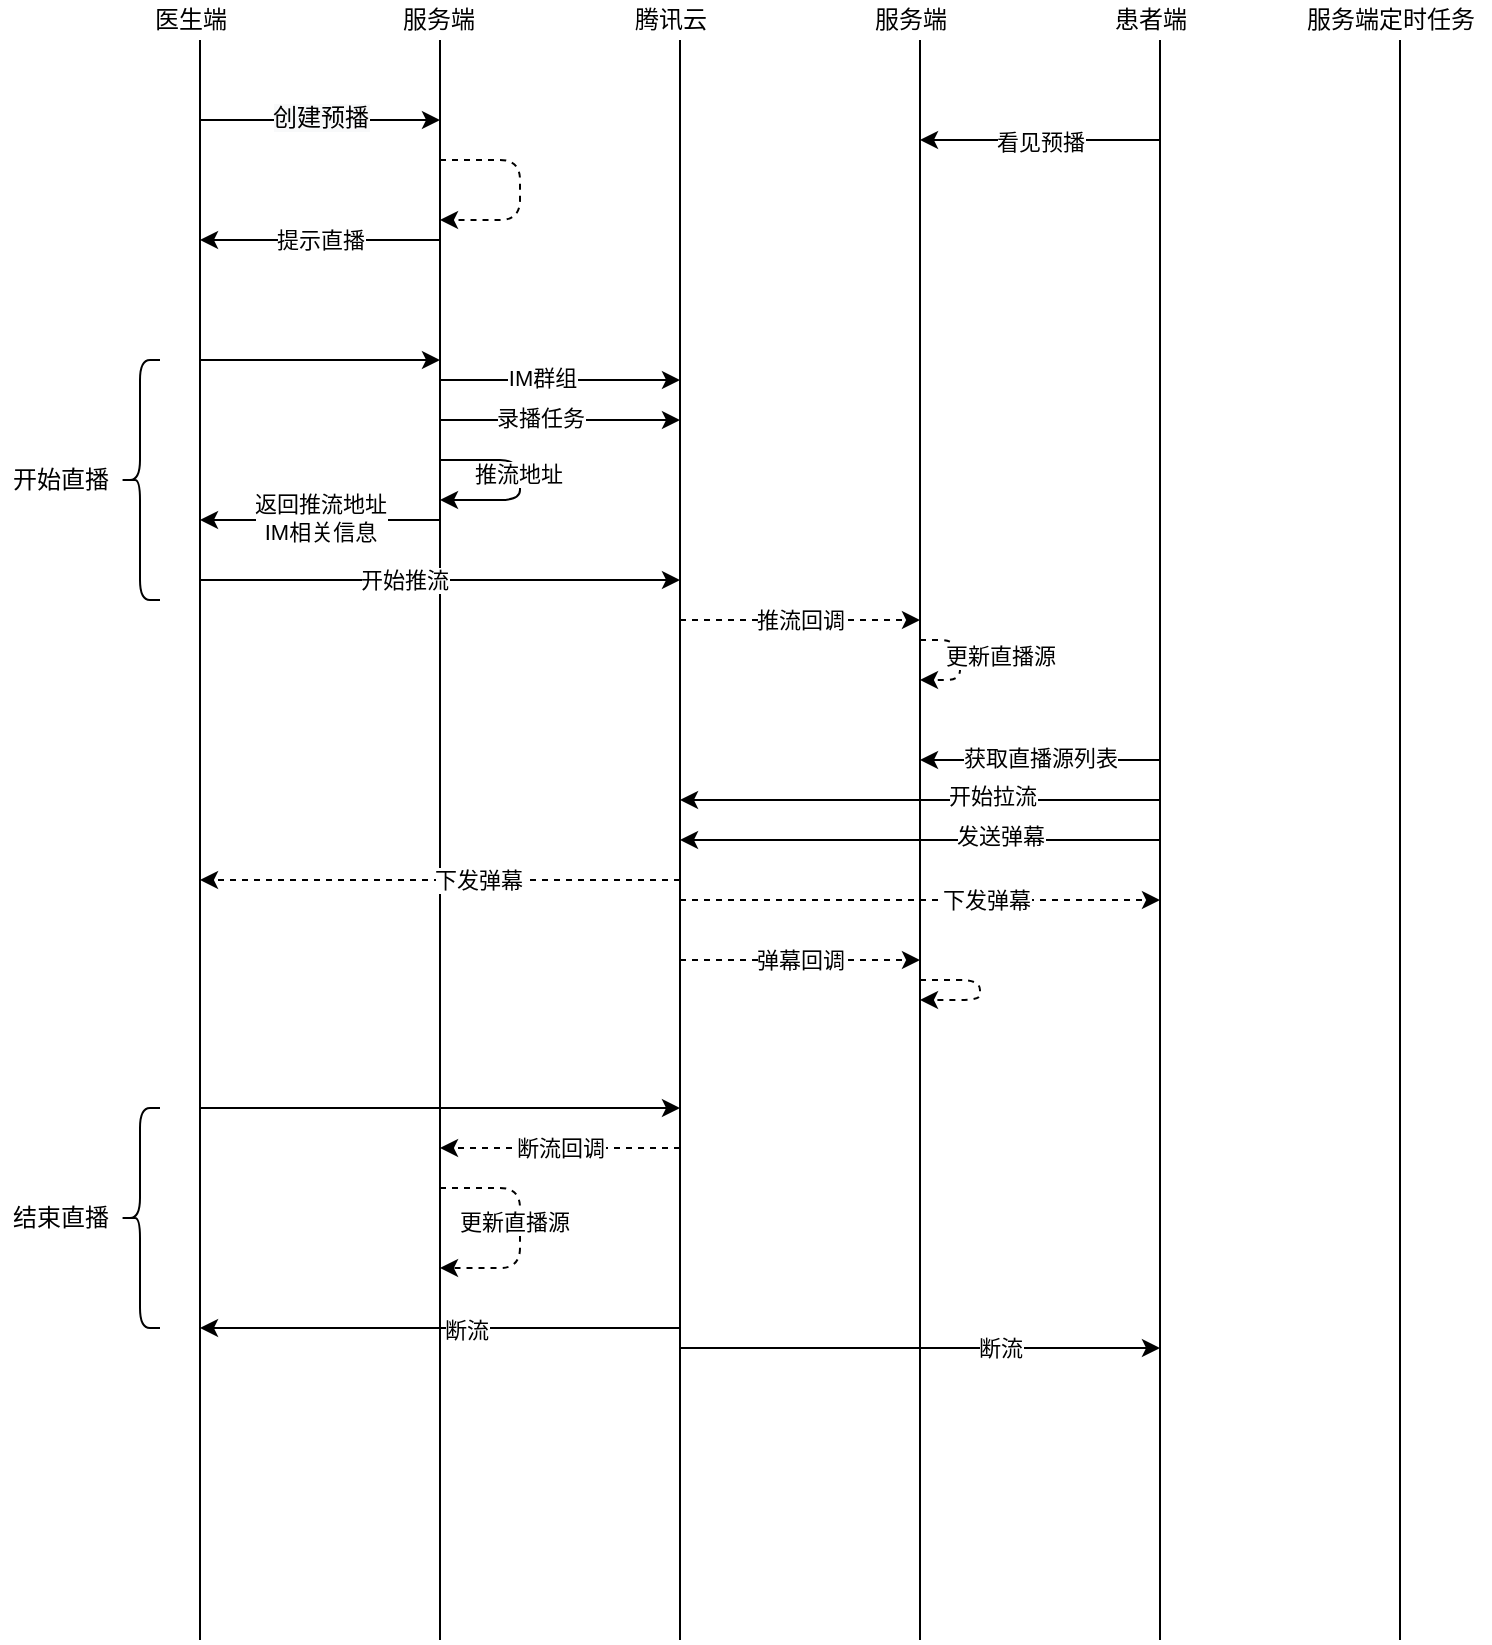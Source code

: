<mxfile version="13.1.11" type="github">
  <diagram id="s6GvzhyZXyXigpIVoT9W" name="Page-1">
    <mxGraphModel dx="1033" dy="593" grid="1" gridSize="10" guides="1" tooltips="1" connect="1" arrows="1" fold="1" page="1" pageScale="1" pageWidth="827" pageHeight="1169" math="0" shadow="0">
      <root>
        <mxCell id="0" />
        <mxCell id="1" parent="0" />
        <mxCell id="MGwzuce8domgcDsSt-gz-1" value="" style="endArrow=none;html=1;" parent="1" edge="1">
          <mxGeometry width="50" height="50" relative="1" as="geometry">
            <mxPoint x="320" y="960" as="sourcePoint" />
            <mxPoint x="320" y="160" as="targetPoint" />
          </mxGeometry>
        </mxCell>
        <mxCell id="MGwzuce8domgcDsSt-gz-2" value="" style="endArrow=none;html=1;" parent="1" edge="1">
          <mxGeometry width="50" height="50" relative="1" as="geometry">
            <mxPoint x="440" y="960" as="sourcePoint" />
            <mxPoint x="440" y="160" as="targetPoint" />
          </mxGeometry>
        </mxCell>
        <mxCell id="MGwzuce8domgcDsSt-gz-3" value="" style="endArrow=none;html=1;" parent="1" edge="1">
          <mxGeometry width="50" height="50" relative="1" as="geometry">
            <mxPoint x="560" y="960" as="sourcePoint" />
            <mxPoint x="560" y="160" as="targetPoint" />
          </mxGeometry>
        </mxCell>
        <mxCell id="MGwzuce8domgcDsSt-gz-4" value="医生端" style="text;html=1;align=center;verticalAlign=middle;resizable=0;points=[];autosize=1;" parent="1" vertex="1">
          <mxGeometry x="290" y="140" width="50" height="20" as="geometry" />
        </mxCell>
        <mxCell id="MGwzuce8domgcDsSt-gz-5" value="服务端" style="text;html=1;align=center;verticalAlign=middle;resizable=0;points=[];autosize=1;" parent="1" vertex="1">
          <mxGeometry x="414" y="140" width="50" height="20" as="geometry" />
        </mxCell>
        <mxCell id="MGwzuce8domgcDsSt-gz-6" value="腾讯云" style="text;html=1;align=center;verticalAlign=middle;resizable=0;points=[];autosize=1;" parent="1" vertex="1">
          <mxGeometry x="530" y="140" width="50" height="20" as="geometry" />
        </mxCell>
        <mxCell id="MGwzuce8domgcDsSt-gz-7" value="" style="endArrow=classic;html=1;" parent="1" edge="1">
          <mxGeometry width="50" height="50" relative="1" as="geometry">
            <mxPoint x="320" y="200" as="sourcePoint" />
            <mxPoint x="440" y="200" as="targetPoint" />
          </mxGeometry>
        </mxCell>
        <mxCell id="MGwzuce8domgcDsSt-gz-8" value="&lt;span style=&quot;font-size: 12px ; background-color: rgb(248 , 249 , 250)&quot;&gt;创建预播&lt;/span&gt;" style="edgeLabel;html=1;align=center;verticalAlign=middle;resizable=0;points=[];" parent="MGwzuce8domgcDsSt-gz-7" vertex="1" connectable="0">
          <mxGeometry x="-0.311" y="1" relative="1" as="geometry">
            <mxPoint x="18.62" as="offset" />
          </mxGeometry>
        </mxCell>
        <mxCell id="MGwzuce8domgcDsSt-gz-9" value="" style="endArrow=none;html=1;" parent="1" edge="1">
          <mxGeometry width="50" height="50" relative="1" as="geometry">
            <mxPoint x="680" y="960" as="sourcePoint" />
            <mxPoint x="680" y="160" as="targetPoint" />
          </mxGeometry>
        </mxCell>
        <mxCell id="MGwzuce8domgcDsSt-gz-10" value="" style="endArrow=none;html=1;" parent="1" edge="1">
          <mxGeometry width="50" height="50" relative="1" as="geometry">
            <mxPoint x="800" y="960" as="sourcePoint" />
            <mxPoint x="800" y="160" as="targetPoint" />
          </mxGeometry>
        </mxCell>
        <mxCell id="MGwzuce8domgcDsSt-gz-11" value="服务端" style="text;html=1;align=center;verticalAlign=middle;resizable=0;points=[];autosize=1;" parent="1" vertex="1">
          <mxGeometry x="650" y="140" width="50" height="20" as="geometry" />
        </mxCell>
        <mxCell id="MGwzuce8domgcDsSt-gz-12" value="患者端" style="text;html=1;align=center;verticalAlign=middle;resizable=0;points=[];autosize=1;" parent="1" vertex="1">
          <mxGeometry x="770" y="140" width="50" height="20" as="geometry" />
        </mxCell>
        <mxCell id="MGwzuce8domgcDsSt-gz-13" value="" style="endArrow=classic;html=1;" parent="1" edge="1">
          <mxGeometry width="50" height="50" relative="1" as="geometry">
            <mxPoint x="800" y="210" as="sourcePoint" />
            <mxPoint x="680" y="210" as="targetPoint" />
          </mxGeometry>
        </mxCell>
        <mxCell id="MGwzuce8domgcDsSt-gz-14" value="看见预播" style="edgeLabel;html=1;align=center;verticalAlign=middle;resizable=0;points=[];" parent="MGwzuce8domgcDsSt-gz-13" vertex="1" connectable="0">
          <mxGeometry x="0.197" y="1" relative="1" as="geometry">
            <mxPoint x="11.72" as="offset" />
          </mxGeometry>
        </mxCell>
        <mxCell id="MGwzuce8domgcDsSt-gz-15" value="" style="endArrow=classic;html=1;dashed=1;" parent="1" edge="1">
          <mxGeometry width="50" height="50" relative="1" as="geometry">
            <mxPoint x="440" y="220" as="sourcePoint" />
            <mxPoint x="440" y="250" as="targetPoint" />
            <Array as="points">
              <mxPoint x="480" y="220" />
              <mxPoint x="480" y="250" />
            </Array>
          </mxGeometry>
        </mxCell>
        <mxCell id="MGwzuce8domgcDsSt-gz-16" value="" style="endArrow=classic;html=1;" parent="1" edge="1">
          <mxGeometry width="50" height="50" relative="1" as="geometry">
            <mxPoint x="440" y="260" as="sourcePoint" />
            <mxPoint x="320" y="260" as="targetPoint" />
          </mxGeometry>
        </mxCell>
        <mxCell id="MGwzuce8domgcDsSt-gz-17" value="提示直播" style="edgeLabel;html=1;align=center;verticalAlign=middle;resizable=0;points=[];" parent="MGwzuce8domgcDsSt-gz-16" vertex="1" connectable="0">
          <mxGeometry x="0.277" relative="1" as="geometry">
            <mxPoint x="16.55" as="offset" />
          </mxGeometry>
        </mxCell>
        <mxCell id="MGwzuce8domgcDsSt-gz-18" value="" style="endArrow=classic;html=1;" parent="1" edge="1">
          <mxGeometry width="50" height="50" relative="1" as="geometry">
            <mxPoint x="320" y="320" as="sourcePoint" />
            <mxPoint x="440" y="320" as="targetPoint" />
          </mxGeometry>
        </mxCell>
        <mxCell id="MGwzuce8domgcDsSt-gz-19" value="" style="endArrow=classic;html=1;" parent="1" edge="1">
          <mxGeometry width="50" height="50" relative="1" as="geometry">
            <mxPoint x="440" y="330" as="sourcePoint" />
            <mxPoint x="560" y="330" as="targetPoint" />
          </mxGeometry>
        </mxCell>
        <mxCell id="MGwzuce8domgcDsSt-gz-20" value="IM群组" style="edgeLabel;html=1;align=center;verticalAlign=middle;resizable=0;points=[];" parent="MGwzuce8domgcDsSt-gz-19" vertex="1" connectable="0">
          <mxGeometry x="-0.162" y="1" relative="1" as="geometry">
            <mxPoint as="offset" />
          </mxGeometry>
        </mxCell>
        <mxCell id="MGwzuce8domgcDsSt-gz-21" value="" style="endArrow=classic;html=1;" parent="1" edge="1">
          <mxGeometry width="50" height="50" relative="1" as="geometry">
            <mxPoint x="440" y="370" as="sourcePoint" />
            <mxPoint x="440" y="390" as="targetPoint" />
            <Array as="points">
              <mxPoint x="480" y="370" />
              <mxPoint x="480" y="390" />
            </Array>
          </mxGeometry>
        </mxCell>
        <mxCell id="MGwzuce8domgcDsSt-gz-22" value="推流地址" style="edgeLabel;html=1;align=center;verticalAlign=middle;resizable=0;points=[];" parent="MGwzuce8domgcDsSt-gz-21" vertex="1" connectable="0">
          <mxGeometry x="-0.062" y="-1" relative="1" as="geometry">
            <mxPoint as="offset" />
          </mxGeometry>
        </mxCell>
        <mxCell id="MGwzuce8domgcDsSt-gz-23" value="" style="endArrow=classic;html=1;" parent="1" edge="1">
          <mxGeometry width="50" height="50" relative="1" as="geometry">
            <mxPoint x="440" y="400" as="sourcePoint" />
            <mxPoint x="320" y="400" as="targetPoint" />
          </mxGeometry>
        </mxCell>
        <mxCell id="MGwzuce8domgcDsSt-gz-24" value="返回推流地址&lt;br&gt;IM相关信息" style="edgeLabel;html=1;align=center;verticalAlign=middle;resizable=0;points=[];" parent="MGwzuce8domgcDsSt-gz-23" vertex="1" connectable="0">
          <mxGeometry x="0.392" y="-1" relative="1" as="geometry">
            <mxPoint x="23.45" as="offset" />
          </mxGeometry>
        </mxCell>
        <mxCell id="MGwzuce8domgcDsSt-gz-25" value="" style="shape=curlyBracket;whiteSpace=wrap;html=1;rounded=1;" parent="1" vertex="1">
          <mxGeometry x="280" y="320" width="20" height="120" as="geometry" />
        </mxCell>
        <mxCell id="MGwzuce8domgcDsSt-gz-26" value="开始直播" style="text;html=1;align=center;verticalAlign=middle;resizable=0;points=[];autosize=1;" parent="1" vertex="1">
          <mxGeometry x="220" y="370" width="60" height="20" as="geometry" />
        </mxCell>
        <mxCell id="MGwzuce8domgcDsSt-gz-27" value="" style="endArrow=classic;html=1;" parent="1" edge="1">
          <mxGeometry width="50" height="50" relative="1" as="geometry">
            <mxPoint x="320" y="430" as="sourcePoint" />
            <mxPoint x="560" y="430" as="targetPoint" />
          </mxGeometry>
        </mxCell>
        <mxCell id="MGwzuce8domgcDsSt-gz-28" value="开始推流" style="edgeLabel;html=1;align=center;verticalAlign=middle;resizable=0;points=[];" parent="MGwzuce8domgcDsSt-gz-27" vertex="1" connectable="0">
          <mxGeometry x="-0.15" relative="1" as="geometry">
            <mxPoint as="offset" />
          </mxGeometry>
        </mxCell>
        <mxCell id="MGwzuce8domgcDsSt-gz-29" value="" style="endArrow=classic;html=1;" parent="1" edge="1">
          <mxGeometry width="50" height="50" relative="1" as="geometry">
            <mxPoint x="800" y="520" as="sourcePoint" />
            <mxPoint x="680" y="520" as="targetPoint" />
          </mxGeometry>
        </mxCell>
        <mxCell id="MGwzuce8domgcDsSt-gz-30" value="获取直播源列表" style="edgeLabel;html=1;align=center;verticalAlign=middle;resizable=0;points=[];" parent="MGwzuce8domgcDsSt-gz-29" vertex="1" connectable="0">
          <mxGeometry x="0.541" y="-1" relative="1" as="geometry">
            <mxPoint x="32.41" as="offset" />
          </mxGeometry>
        </mxCell>
        <mxCell id="MGwzuce8domgcDsSt-gz-31" value="" style="endArrow=classic;html=1;dashed=1;" parent="1" edge="1">
          <mxGeometry width="50" height="50" relative="1" as="geometry">
            <mxPoint x="560" y="450" as="sourcePoint" />
            <mxPoint x="680" y="450" as="targetPoint" />
          </mxGeometry>
        </mxCell>
        <mxCell id="MGwzuce8domgcDsSt-gz-32" value="推流回调" style="edgeLabel;html=1;align=center;verticalAlign=middle;resizable=0;points=[];" parent="MGwzuce8domgcDsSt-gz-31" vertex="1" connectable="0">
          <mxGeometry x="-0.288" relative="1" as="geometry">
            <mxPoint x="17.24" as="offset" />
          </mxGeometry>
        </mxCell>
        <mxCell id="MGwzuce8domgcDsSt-gz-33" value="" style="endArrow=classic;html=1;dashed=1;" parent="1" edge="1">
          <mxGeometry width="50" height="50" relative="1" as="geometry">
            <mxPoint x="680" y="460" as="sourcePoint" />
            <mxPoint x="680" y="480" as="targetPoint" />
            <Array as="points">
              <mxPoint x="700" y="460" />
              <mxPoint x="700" y="480" />
            </Array>
          </mxGeometry>
        </mxCell>
        <mxCell id="MGwzuce8domgcDsSt-gz-34" value="更新直播源" style="edgeLabel;html=1;align=center;verticalAlign=middle;resizable=0;points=[];" parent="MGwzuce8domgcDsSt-gz-33" vertex="1" connectable="0">
          <mxGeometry x="-0.085" y="-2" relative="1" as="geometry">
            <mxPoint x="22" as="offset" />
          </mxGeometry>
        </mxCell>
        <mxCell id="MGwzuce8domgcDsSt-gz-35" value="" style="endArrow=classic;html=1;" parent="1" edge="1">
          <mxGeometry width="50" height="50" relative="1" as="geometry">
            <mxPoint x="800" y="540" as="sourcePoint" />
            <mxPoint x="560" y="540" as="targetPoint" />
          </mxGeometry>
        </mxCell>
        <mxCell id="MGwzuce8domgcDsSt-gz-36" value="开始拉流" style="edgeLabel;html=1;align=center;verticalAlign=middle;resizable=0;points=[];" parent="MGwzuce8domgcDsSt-gz-35" vertex="1" connectable="0">
          <mxGeometry x="-0.298" y="-2" relative="1" as="geometry">
            <mxPoint as="offset" />
          </mxGeometry>
        </mxCell>
        <mxCell id="MGwzuce8domgcDsSt-gz-37" value="" style="endArrow=classic;html=1;" parent="1" edge="1">
          <mxGeometry width="50" height="50" relative="1" as="geometry">
            <mxPoint x="800" y="560" as="sourcePoint" />
            <mxPoint x="560" y="560" as="targetPoint" />
          </mxGeometry>
        </mxCell>
        <mxCell id="MGwzuce8domgcDsSt-gz-38" value="发送弹幕" style="edgeLabel;html=1;align=center;verticalAlign=middle;resizable=0;points=[];" parent="MGwzuce8domgcDsSt-gz-37" vertex="1" connectable="0">
          <mxGeometry x="-0.247" y="-2" relative="1" as="geometry">
            <mxPoint x="10.34" as="offset" />
          </mxGeometry>
        </mxCell>
        <mxCell id="MGwzuce8domgcDsSt-gz-39" value="" style="endArrow=classic;html=1;dashed=1;" parent="1" edge="1">
          <mxGeometry width="50" height="50" relative="1" as="geometry">
            <mxPoint x="560" y="580" as="sourcePoint" />
            <mxPoint x="320" y="580" as="targetPoint" />
          </mxGeometry>
        </mxCell>
        <mxCell id="MGwzuce8domgcDsSt-gz-40" value="下发弹幕" style="edgeLabel;html=1;align=center;verticalAlign=middle;resizable=0;points=[];" parent="MGwzuce8domgcDsSt-gz-39" vertex="1" connectable="0">
          <mxGeometry x="-0.154" relative="1" as="geometry">
            <mxPoint as="offset" />
          </mxGeometry>
        </mxCell>
        <mxCell id="MGwzuce8domgcDsSt-gz-41" value="" style="endArrow=classic;html=1;dashed=1;" parent="1" edge="1">
          <mxGeometry width="50" height="50" relative="1" as="geometry">
            <mxPoint x="560" y="590" as="sourcePoint" />
            <mxPoint x="800" y="590" as="targetPoint" />
          </mxGeometry>
        </mxCell>
        <mxCell id="MGwzuce8domgcDsSt-gz-42" value="下发弹幕" style="edgeLabel;html=1;align=center;verticalAlign=middle;resizable=0;points=[];" parent="MGwzuce8domgcDsSt-gz-41" vertex="1" connectable="0">
          <mxGeometry x="0.274" relative="1" as="geometry">
            <mxPoint as="offset" />
          </mxGeometry>
        </mxCell>
        <mxCell id="MGwzuce8domgcDsSt-gz-43" value="" style="endArrow=none;html=1;" parent="1" edge="1">
          <mxGeometry width="50" height="50" relative="1" as="geometry">
            <mxPoint x="920" y="960" as="sourcePoint" />
            <mxPoint x="920" y="160" as="targetPoint" />
          </mxGeometry>
        </mxCell>
        <mxCell id="MGwzuce8domgcDsSt-gz-44" value="服务端定时任务" style="text;html=1;align=center;verticalAlign=middle;resizable=0;points=[];autosize=1;" parent="1" vertex="1">
          <mxGeometry x="865" y="140" width="100" height="20" as="geometry" />
        </mxCell>
        <mxCell id="MGwzuce8domgcDsSt-gz-45" value="" style="endArrow=classic;html=1;" parent="1" edge="1">
          <mxGeometry width="50" height="50" relative="1" as="geometry">
            <mxPoint x="320" y="694" as="sourcePoint" />
            <mxPoint x="560" y="694" as="targetPoint" />
          </mxGeometry>
        </mxCell>
        <mxCell id="MGwzuce8domgcDsSt-gz-46" value="" style="endArrow=classic;html=1;dashed=1;" parent="1" edge="1">
          <mxGeometry width="50" height="50" relative="1" as="geometry">
            <mxPoint x="560" y="714" as="sourcePoint" />
            <mxPoint x="440" y="714" as="targetPoint" />
          </mxGeometry>
        </mxCell>
        <mxCell id="MGwzuce8domgcDsSt-gz-47" value="断流回调" style="edgeLabel;html=1;align=center;verticalAlign=middle;resizable=0;points=[];" parent="MGwzuce8domgcDsSt-gz-46" vertex="1" connectable="0">
          <mxGeometry x="0.241" relative="1" as="geometry">
            <mxPoint x="14.4" as="offset" />
          </mxGeometry>
        </mxCell>
        <mxCell id="MGwzuce8domgcDsSt-gz-48" value="" style="endArrow=classic;html=1;" parent="1" edge="1">
          <mxGeometry width="50" height="50" relative="1" as="geometry">
            <mxPoint x="560" y="804" as="sourcePoint" />
            <mxPoint x="320" y="804" as="targetPoint" />
          </mxGeometry>
        </mxCell>
        <mxCell id="MGwzuce8domgcDsSt-gz-49" value="断流" style="edgeLabel;html=1;align=center;verticalAlign=middle;resizable=0;points=[];" parent="MGwzuce8domgcDsSt-gz-48" vertex="1" connectable="0">
          <mxGeometry x="-0.106" y="1" relative="1" as="geometry">
            <mxPoint as="offset" />
          </mxGeometry>
        </mxCell>
        <mxCell id="MGwzuce8domgcDsSt-gz-50" value="" style="endArrow=classic;html=1;" parent="1" edge="1">
          <mxGeometry width="50" height="50" relative="1" as="geometry">
            <mxPoint x="560" y="814" as="sourcePoint" />
            <mxPoint x="800" y="814" as="targetPoint" />
          </mxGeometry>
        </mxCell>
        <mxCell id="MGwzuce8domgcDsSt-gz-51" value="断流" style="edgeLabel;html=1;align=center;verticalAlign=middle;resizable=0;points=[];" parent="MGwzuce8domgcDsSt-gz-50" vertex="1" connectable="0">
          <mxGeometry x="-0.614" relative="1" as="geometry">
            <mxPoint x="113.6" as="offset" />
          </mxGeometry>
        </mxCell>
        <mxCell id="MGwzuce8domgcDsSt-gz-52" value="" style="shape=curlyBracket;whiteSpace=wrap;html=1;rounded=1;" parent="1" vertex="1">
          <mxGeometry x="280" y="694" width="20" height="110" as="geometry" />
        </mxCell>
        <mxCell id="MGwzuce8domgcDsSt-gz-53" value="结束直播" style="text;html=1;align=center;verticalAlign=middle;resizable=0;points=[];autosize=1;" parent="1" vertex="1">
          <mxGeometry x="220" y="739" width="60" height="20" as="geometry" />
        </mxCell>
        <mxCell id="MGwzuce8domgcDsSt-gz-54" value="" style="endArrow=classic;html=1;dashed=1;" parent="1" edge="1">
          <mxGeometry width="50" height="50" relative="1" as="geometry">
            <mxPoint x="440" y="734" as="sourcePoint" />
            <mxPoint x="440" y="774" as="targetPoint" />
            <Array as="points">
              <mxPoint x="480" y="734" />
              <mxPoint x="480" y="774" />
            </Array>
          </mxGeometry>
        </mxCell>
        <mxCell id="MGwzuce8domgcDsSt-gz-55" value="更新直播源" style="edgeLabel;html=1;align=center;verticalAlign=middle;resizable=0;points=[];" parent="MGwzuce8domgcDsSt-gz-54" vertex="1" connectable="0">
          <mxGeometry x="-0.058" y="-3" relative="1" as="geometry">
            <mxPoint as="offset" />
          </mxGeometry>
        </mxCell>
        <mxCell id="MGwzuce8domgcDsSt-gz-56" value="" style="endArrow=classic;html=1;dashed=1;" parent="1" edge="1">
          <mxGeometry width="50" height="50" relative="1" as="geometry">
            <mxPoint x="560" y="620" as="sourcePoint" />
            <mxPoint x="680" y="620" as="targetPoint" />
          </mxGeometry>
        </mxCell>
        <mxCell id="MGwzuce8domgcDsSt-gz-57" value="弹幕回调" style="edgeLabel;html=1;align=center;verticalAlign=middle;resizable=0;points=[];" parent="MGwzuce8domgcDsSt-gz-56" vertex="1" connectable="0">
          <mxGeometry x="-0.259" relative="1" as="geometry">
            <mxPoint x="15.45" as="offset" />
          </mxGeometry>
        </mxCell>
        <mxCell id="MGwzuce8domgcDsSt-gz-58" value="" style="endArrow=classic;html=1;dashed=1;" parent="1" edge="1">
          <mxGeometry width="50" height="50" relative="1" as="geometry">
            <mxPoint x="680" y="630" as="sourcePoint" />
            <mxPoint x="680" y="640" as="targetPoint" />
            <Array as="points">
              <mxPoint x="710" y="630" />
              <mxPoint x="710" y="640" />
            </Array>
          </mxGeometry>
        </mxCell>
        <mxCell id="uTEVjcQig3NefoLJEGve-1" value="" style="endArrow=classic;html=1;" edge="1" parent="1">
          <mxGeometry width="50" height="50" relative="1" as="geometry">
            <mxPoint x="440" y="350" as="sourcePoint" />
            <mxPoint x="560" y="350" as="targetPoint" />
          </mxGeometry>
        </mxCell>
        <mxCell id="uTEVjcQig3NefoLJEGve-2" value="录播任务" style="edgeLabel;html=1;align=center;verticalAlign=middle;resizable=0;points=[];" vertex="1" connectable="0" parent="uTEVjcQig3NefoLJEGve-1">
          <mxGeometry x="-0.405" y="1" relative="1" as="geometry">
            <mxPoint x="14" as="offset" />
          </mxGeometry>
        </mxCell>
      </root>
    </mxGraphModel>
  </diagram>
</mxfile>

